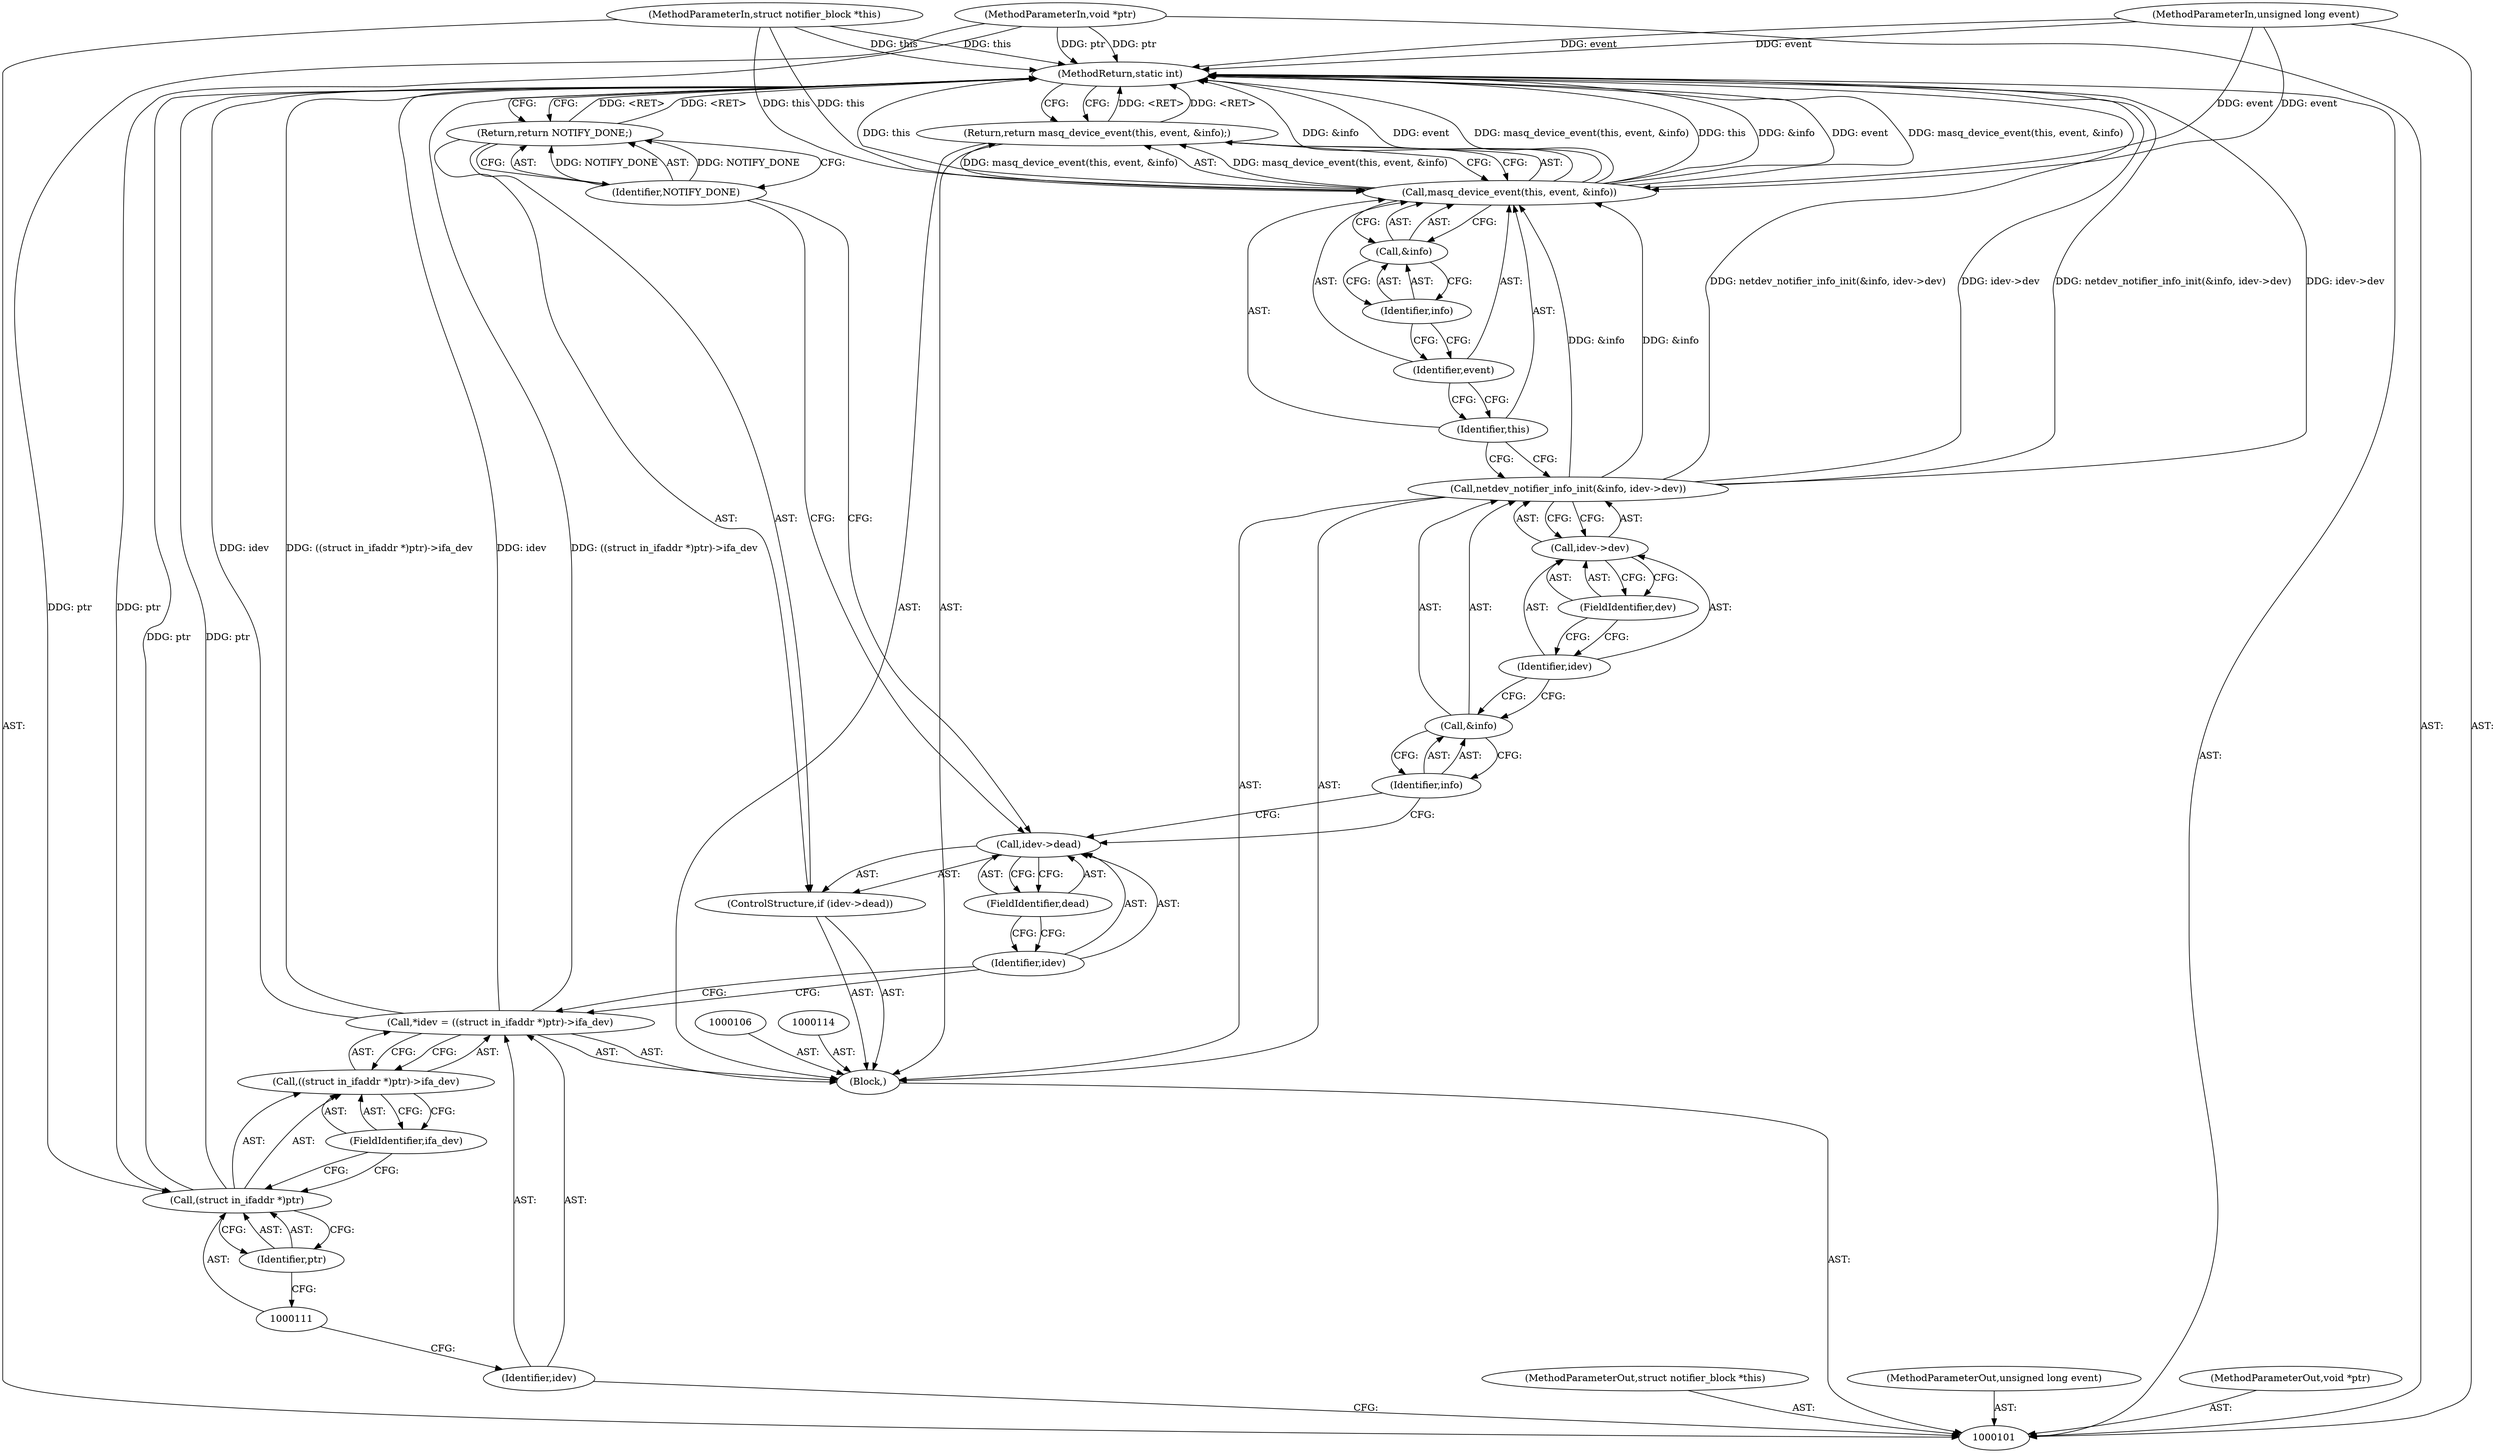 digraph "0_linux_fbd40ea0180a2d328c5adc61414dc8bab9335ce2_1" {
"1000133" [label="(MethodReturn,static int)"];
"1000102" [label="(MethodParameterIn,struct notifier_block *this)"];
"1000173" [label="(MethodParameterOut,struct notifier_block *this)"];
"1000115" [label="(ControlStructure,if (idev->dead))"];
"1000118" [label="(FieldIdentifier,dead)"];
"1000116" [label="(Call,idev->dead)"];
"1000117" [label="(Identifier,idev)"];
"1000119" [label="(Return,return NOTIFY_DONE;)"];
"1000120" [label="(Identifier,NOTIFY_DONE)"];
"1000121" [label="(Call,netdev_notifier_info_init(&info, idev->dev))"];
"1000122" [label="(Call,&info)"];
"1000123" [label="(Identifier,info)"];
"1000124" [label="(Call,idev->dev)"];
"1000125" [label="(Identifier,idev)"];
"1000126" [label="(FieldIdentifier,dev)"];
"1000127" [label="(Return,return masq_device_event(this, event, &info);)"];
"1000129" [label="(Identifier,this)"];
"1000130" [label="(Identifier,event)"];
"1000131" [label="(Call,&info)"];
"1000132" [label="(Identifier,info)"];
"1000128" [label="(Call,masq_device_event(this, event, &info))"];
"1000103" [label="(MethodParameterIn,unsigned long event)"];
"1000174" [label="(MethodParameterOut,unsigned long event)"];
"1000104" [label="(MethodParameterIn,void *ptr)"];
"1000175" [label="(MethodParameterOut,void *ptr)"];
"1000105" [label="(Block,)"];
"1000107" [label="(Call,*idev = ((struct in_ifaddr *)ptr)->ifa_dev)"];
"1000108" [label="(Identifier,idev)"];
"1000109" [label="(Call,((struct in_ifaddr *)ptr)->ifa_dev)"];
"1000110" [label="(Call,(struct in_ifaddr *)ptr)"];
"1000112" [label="(Identifier,ptr)"];
"1000113" [label="(FieldIdentifier,ifa_dev)"];
"1000133" -> "1000101"  [label="AST: "];
"1000133" -> "1000119"  [label="CFG: "];
"1000133" -> "1000127"  [label="CFG: "];
"1000127" -> "1000133"  [label="DDG: <RET>"];
"1000119" -> "1000133"  [label="DDG: <RET>"];
"1000128" -> "1000133"  [label="DDG: event"];
"1000128" -> "1000133"  [label="DDG: masq_device_event(this, event, &info)"];
"1000128" -> "1000133"  [label="DDG: this"];
"1000128" -> "1000133"  [label="DDG: &info"];
"1000107" -> "1000133"  [label="DDG: idev"];
"1000107" -> "1000133"  [label="DDG: ((struct in_ifaddr *)ptr)->ifa_dev"];
"1000104" -> "1000133"  [label="DDG: ptr"];
"1000121" -> "1000133"  [label="DDG: netdev_notifier_info_init(&info, idev->dev)"];
"1000121" -> "1000133"  [label="DDG: idev->dev"];
"1000103" -> "1000133"  [label="DDG: event"];
"1000102" -> "1000133"  [label="DDG: this"];
"1000110" -> "1000133"  [label="DDG: ptr"];
"1000102" -> "1000101"  [label="AST: "];
"1000102" -> "1000133"  [label="DDG: this"];
"1000102" -> "1000128"  [label="DDG: this"];
"1000173" -> "1000101"  [label="AST: "];
"1000115" -> "1000105"  [label="AST: "];
"1000116" -> "1000115"  [label="AST: "];
"1000119" -> "1000115"  [label="AST: "];
"1000118" -> "1000116"  [label="AST: "];
"1000118" -> "1000117"  [label="CFG: "];
"1000116" -> "1000118"  [label="CFG: "];
"1000116" -> "1000115"  [label="AST: "];
"1000116" -> "1000118"  [label="CFG: "];
"1000117" -> "1000116"  [label="AST: "];
"1000118" -> "1000116"  [label="AST: "];
"1000120" -> "1000116"  [label="CFG: "];
"1000123" -> "1000116"  [label="CFG: "];
"1000117" -> "1000116"  [label="AST: "];
"1000117" -> "1000107"  [label="CFG: "];
"1000118" -> "1000117"  [label="CFG: "];
"1000119" -> "1000115"  [label="AST: "];
"1000119" -> "1000120"  [label="CFG: "];
"1000120" -> "1000119"  [label="AST: "];
"1000133" -> "1000119"  [label="CFG: "];
"1000119" -> "1000133"  [label="DDG: <RET>"];
"1000120" -> "1000119"  [label="DDG: NOTIFY_DONE"];
"1000120" -> "1000119"  [label="AST: "];
"1000120" -> "1000116"  [label="CFG: "];
"1000119" -> "1000120"  [label="CFG: "];
"1000120" -> "1000119"  [label="DDG: NOTIFY_DONE"];
"1000121" -> "1000105"  [label="AST: "];
"1000121" -> "1000124"  [label="CFG: "];
"1000122" -> "1000121"  [label="AST: "];
"1000124" -> "1000121"  [label="AST: "];
"1000129" -> "1000121"  [label="CFG: "];
"1000121" -> "1000133"  [label="DDG: netdev_notifier_info_init(&info, idev->dev)"];
"1000121" -> "1000133"  [label="DDG: idev->dev"];
"1000121" -> "1000128"  [label="DDG: &info"];
"1000122" -> "1000121"  [label="AST: "];
"1000122" -> "1000123"  [label="CFG: "];
"1000123" -> "1000122"  [label="AST: "];
"1000125" -> "1000122"  [label="CFG: "];
"1000123" -> "1000122"  [label="AST: "];
"1000123" -> "1000116"  [label="CFG: "];
"1000122" -> "1000123"  [label="CFG: "];
"1000124" -> "1000121"  [label="AST: "];
"1000124" -> "1000126"  [label="CFG: "];
"1000125" -> "1000124"  [label="AST: "];
"1000126" -> "1000124"  [label="AST: "];
"1000121" -> "1000124"  [label="CFG: "];
"1000125" -> "1000124"  [label="AST: "];
"1000125" -> "1000122"  [label="CFG: "];
"1000126" -> "1000125"  [label="CFG: "];
"1000126" -> "1000124"  [label="AST: "];
"1000126" -> "1000125"  [label="CFG: "];
"1000124" -> "1000126"  [label="CFG: "];
"1000127" -> "1000105"  [label="AST: "];
"1000127" -> "1000128"  [label="CFG: "];
"1000128" -> "1000127"  [label="AST: "];
"1000133" -> "1000127"  [label="CFG: "];
"1000127" -> "1000133"  [label="DDG: <RET>"];
"1000128" -> "1000127"  [label="DDG: masq_device_event(this, event, &info)"];
"1000129" -> "1000128"  [label="AST: "];
"1000129" -> "1000121"  [label="CFG: "];
"1000130" -> "1000129"  [label="CFG: "];
"1000130" -> "1000128"  [label="AST: "];
"1000130" -> "1000129"  [label="CFG: "];
"1000132" -> "1000130"  [label="CFG: "];
"1000131" -> "1000128"  [label="AST: "];
"1000131" -> "1000132"  [label="CFG: "];
"1000132" -> "1000131"  [label="AST: "];
"1000128" -> "1000131"  [label="CFG: "];
"1000132" -> "1000131"  [label="AST: "];
"1000132" -> "1000130"  [label="CFG: "];
"1000131" -> "1000132"  [label="CFG: "];
"1000128" -> "1000127"  [label="AST: "];
"1000128" -> "1000131"  [label="CFG: "];
"1000129" -> "1000128"  [label="AST: "];
"1000130" -> "1000128"  [label="AST: "];
"1000131" -> "1000128"  [label="AST: "];
"1000127" -> "1000128"  [label="CFG: "];
"1000128" -> "1000133"  [label="DDG: event"];
"1000128" -> "1000133"  [label="DDG: masq_device_event(this, event, &info)"];
"1000128" -> "1000133"  [label="DDG: this"];
"1000128" -> "1000133"  [label="DDG: &info"];
"1000128" -> "1000127"  [label="DDG: masq_device_event(this, event, &info)"];
"1000102" -> "1000128"  [label="DDG: this"];
"1000103" -> "1000128"  [label="DDG: event"];
"1000121" -> "1000128"  [label="DDG: &info"];
"1000103" -> "1000101"  [label="AST: "];
"1000103" -> "1000133"  [label="DDG: event"];
"1000103" -> "1000128"  [label="DDG: event"];
"1000174" -> "1000101"  [label="AST: "];
"1000104" -> "1000101"  [label="AST: "];
"1000104" -> "1000133"  [label="DDG: ptr"];
"1000104" -> "1000110"  [label="DDG: ptr"];
"1000175" -> "1000101"  [label="AST: "];
"1000105" -> "1000101"  [label="AST: "];
"1000106" -> "1000105"  [label="AST: "];
"1000107" -> "1000105"  [label="AST: "];
"1000114" -> "1000105"  [label="AST: "];
"1000115" -> "1000105"  [label="AST: "];
"1000121" -> "1000105"  [label="AST: "];
"1000127" -> "1000105"  [label="AST: "];
"1000107" -> "1000105"  [label="AST: "];
"1000107" -> "1000109"  [label="CFG: "];
"1000108" -> "1000107"  [label="AST: "];
"1000109" -> "1000107"  [label="AST: "];
"1000117" -> "1000107"  [label="CFG: "];
"1000107" -> "1000133"  [label="DDG: idev"];
"1000107" -> "1000133"  [label="DDG: ((struct in_ifaddr *)ptr)->ifa_dev"];
"1000108" -> "1000107"  [label="AST: "];
"1000108" -> "1000101"  [label="CFG: "];
"1000111" -> "1000108"  [label="CFG: "];
"1000109" -> "1000107"  [label="AST: "];
"1000109" -> "1000113"  [label="CFG: "];
"1000110" -> "1000109"  [label="AST: "];
"1000113" -> "1000109"  [label="AST: "];
"1000107" -> "1000109"  [label="CFG: "];
"1000110" -> "1000109"  [label="AST: "];
"1000110" -> "1000112"  [label="CFG: "];
"1000111" -> "1000110"  [label="AST: "];
"1000112" -> "1000110"  [label="AST: "];
"1000113" -> "1000110"  [label="CFG: "];
"1000110" -> "1000133"  [label="DDG: ptr"];
"1000104" -> "1000110"  [label="DDG: ptr"];
"1000112" -> "1000110"  [label="AST: "];
"1000112" -> "1000111"  [label="CFG: "];
"1000110" -> "1000112"  [label="CFG: "];
"1000113" -> "1000109"  [label="AST: "];
"1000113" -> "1000110"  [label="CFG: "];
"1000109" -> "1000113"  [label="CFG: "];
}
